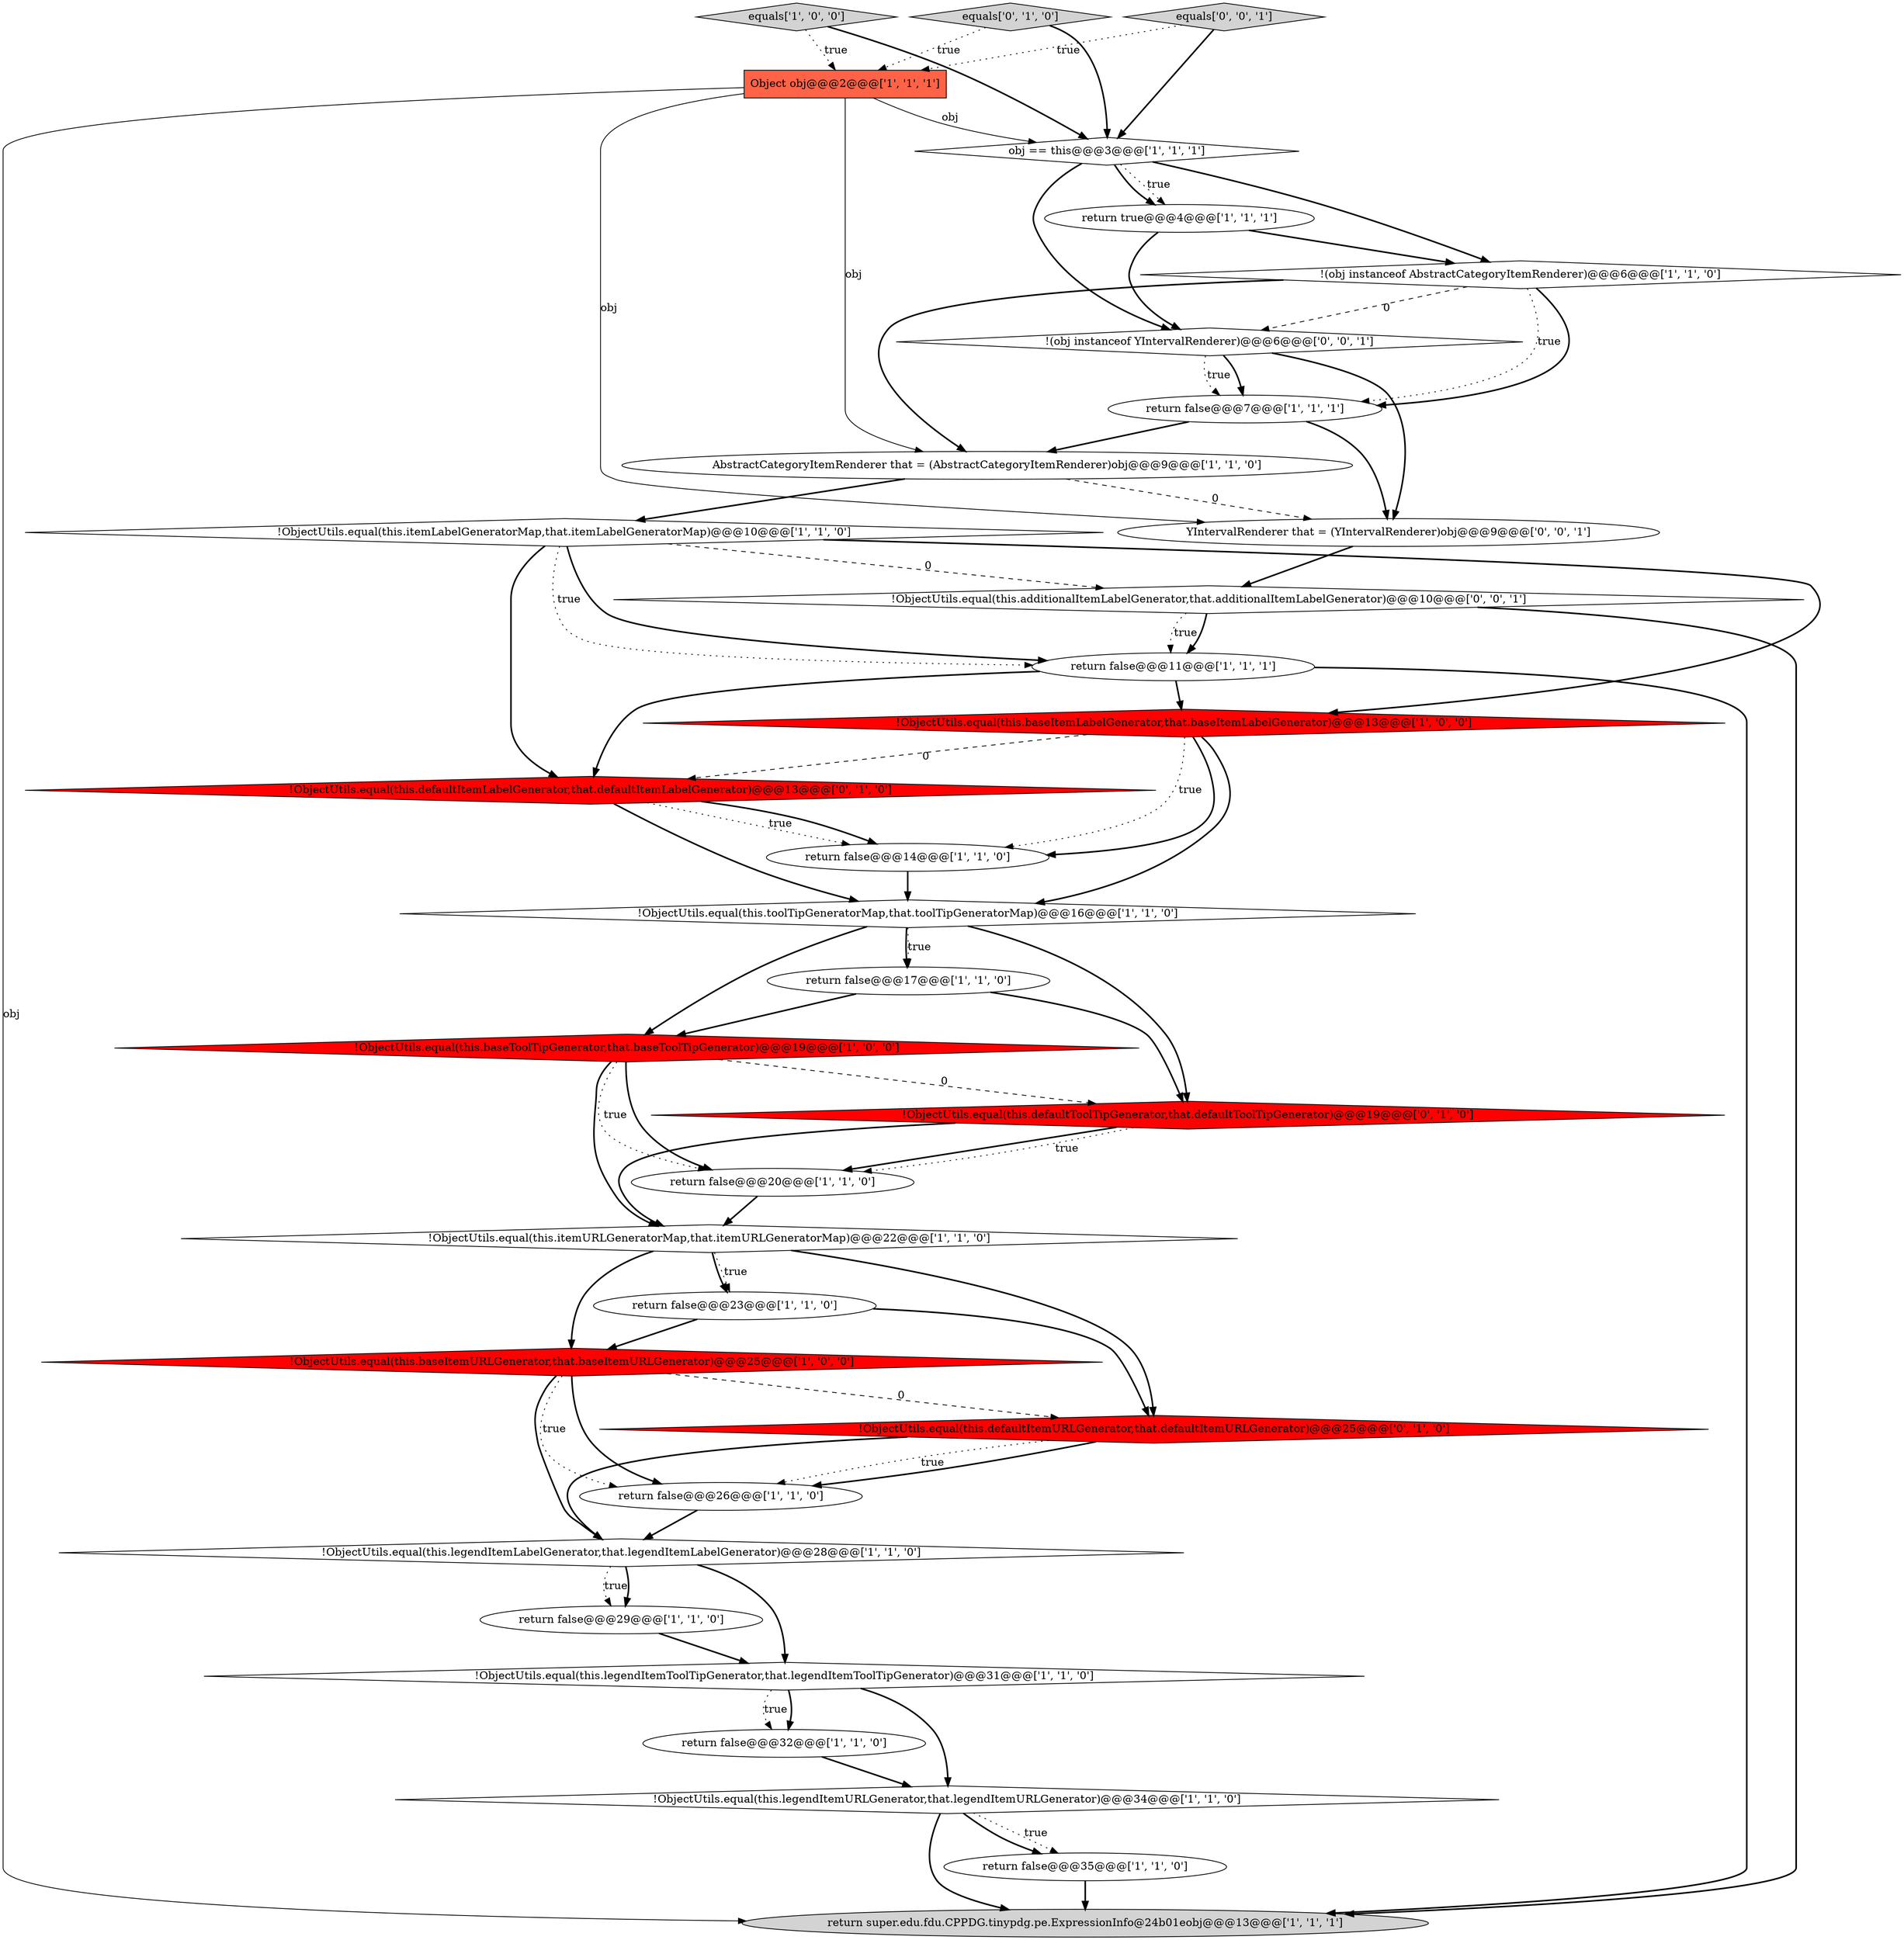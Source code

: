 digraph {
17 [style = filled, label = "!ObjectUtils.equal(this.toolTipGeneratorMap,that.toolTipGeneratorMap)@@@16@@@['1', '1', '0']", fillcolor = white, shape = diamond image = "AAA0AAABBB1BBB"];
26 [style = filled, label = "!ObjectUtils.equal(this.defaultItemLabelGenerator,that.defaultItemLabelGenerator)@@@13@@@['0', '1', '0']", fillcolor = red, shape = diamond image = "AAA1AAABBB2BBB"];
10 [style = filled, label = "return false@@@17@@@['1', '1', '0']", fillcolor = white, shape = ellipse image = "AAA0AAABBB1BBB"];
11 [style = filled, label = "Object obj@@@2@@@['1', '1', '1']", fillcolor = tomato, shape = box image = "AAA0AAABBB1BBB"];
0 [style = filled, label = "return false@@@32@@@['1', '1', '0']", fillcolor = white, shape = ellipse image = "AAA0AAABBB1BBB"];
21 [style = filled, label = "!ObjectUtils.equal(this.legendItemToolTipGenerator,that.legendItemToolTipGenerator)@@@31@@@['1', '1', '0']", fillcolor = white, shape = diamond image = "AAA0AAABBB1BBB"];
23 [style = filled, label = "return false@@@14@@@['1', '1', '0']", fillcolor = white, shape = ellipse image = "AAA0AAABBB1BBB"];
30 [style = filled, label = "equals['0', '0', '1']", fillcolor = lightgray, shape = diamond image = "AAA0AAABBB3BBB"];
13 [style = filled, label = "!(obj instanceof AbstractCategoryItemRenderer)@@@6@@@['1', '1', '0']", fillcolor = white, shape = diamond image = "AAA0AAABBB1BBB"];
2 [style = filled, label = "!ObjectUtils.equal(this.itemURLGeneratorMap,that.itemURLGeneratorMap)@@@22@@@['1', '1', '0']", fillcolor = white, shape = diamond image = "AAA0AAABBB1BBB"];
18 [style = filled, label = "return super.edu.fdu.CPPDG.tinypdg.pe.ExpressionInfo@24b01eobj@@@13@@@['1', '1', '1']", fillcolor = lightgray, shape = ellipse image = "AAA0AAABBB1BBB"];
1 [style = filled, label = "!ObjectUtils.equal(this.itemLabelGeneratorMap,that.itemLabelGeneratorMap)@@@10@@@['1', '1', '0']", fillcolor = white, shape = diamond image = "AAA0AAABBB1BBB"];
3 [style = filled, label = "!ObjectUtils.equal(this.baseItemLabelGenerator,that.baseItemLabelGenerator)@@@13@@@['1', '0', '0']", fillcolor = red, shape = diamond image = "AAA1AAABBB1BBB"];
14 [style = filled, label = "return false@@@26@@@['1', '1', '0']", fillcolor = white, shape = ellipse image = "AAA0AAABBB1BBB"];
7 [style = filled, label = "return true@@@4@@@['1', '1', '1']", fillcolor = white, shape = ellipse image = "AAA0AAABBB1BBB"];
27 [style = filled, label = "!ObjectUtils.equal(this.defaultItemURLGenerator,that.defaultItemURLGenerator)@@@25@@@['0', '1', '0']", fillcolor = red, shape = diamond image = "AAA1AAABBB2BBB"];
31 [style = filled, label = "!ObjectUtils.equal(this.additionalItemLabelGenerator,that.additionalItemLabelGenerator)@@@10@@@['0', '0', '1']", fillcolor = white, shape = diamond image = "AAA0AAABBB3BBB"];
15 [style = filled, label = "return false@@@35@@@['1', '1', '0']", fillcolor = white, shape = ellipse image = "AAA0AAABBB1BBB"];
6 [style = filled, label = "!ObjectUtils.equal(this.legendItemLabelGenerator,that.legendItemLabelGenerator)@@@28@@@['1', '1', '0']", fillcolor = white, shape = diamond image = "AAA0AAABBB1BBB"];
33 [style = filled, label = "YIntervalRenderer that = (YIntervalRenderer)obj@@@9@@@['0', '0', '1']", fillcolor = white, shape = ellipse image = "AAA0AAABBB3BBB"];
25 [style = filled, label = "equals['1', '0', '0']", fillcolor = lightgray, shape = diamond image = "AAA0AAABBB1BBB"];
9 [style = filled, label = "return false@@@7@@@['1', '1', '1']", fillcolor = white, shape = ellipse image = "AAA0AAABBB1BBB"];
19 [style = filled, label = "AbstractCategoryItemRenderer that = (AbstractCategoryItemRenderer)obj@@@9@@@['1', '1', '0']", fillcolor = white, shape = ellipse image = "AAA0AAABBB1BBB"];
5 [style = filled, label = "!ObjectUtils.equal(this.baseToolTipGenerator,that.baseToolTipGenerator)@@@19@@@['1', '0', '0']", fillcolor = red, shape = diamond image = "AAA1AAABBB1BBB"];
8 [style = filled, label = "return false@@@29@@@['1', '1', '0']", fillcolor = white, shape = ellipse image = "AAA0AAABBB1BBB"];
16 [style = filled, label = "!ObjectUtils.equal(this.legendItemURLGenerator,that.legendItemURLGenerator)@@@34@@@['1', '1', '0']", fillcolor = white, shape = diamond image = "AAA0AAABBB1BBB"];
22 [style = filled, label = "obj == this@@@3@@@['1', '1', '1']", fillcolor = white, shape = diamond image = "AAA0AAABBB1BBB"];
20 [style = filled, label = "return false@@@20@@@['1', '1', '0']", fillcolor = white, shape = ellipse image = "AAA0AAABBB1BBB"];
4 [style = filled, label = "return false@@@23@@@['1', '1', '0']", fillcolor = white, shape = ellipse image = "AAA0AAABBB1BBB"];
24 [style = filled, label = "!ObjectUtils.equal(this.baseItemURLGenerator,that.baseItemURLGenerator)@@@25@@@['1', '0', '0']", fillcolor = red, shape = diamond image = "AAA1AAABBB1BBB"];
28 [style = filled, label = "!ObjectUtils.equal(this.defaultToolTipGenerator,that.defaultToolTipGenerator)@@@19@@@['0', '1', '0']", fillcolor = red, shape = diamond image = "AAA1AAABBB2BBB"];
29 [style = filled, label = "equals['0', '1', '0']", fillcolor = lightgray, shape = diamond image = "AAA0AAABBB2BBB"];
12 [style = filled, label = "return false@@@11@@@['1', '1', '1']", fillcolor = white, shape = ellipse image = "AAA0AAABBB1BBB"];
32 [style = filled, label = "!(obj instanceof YIntervalRenderer)@@@6@@@['0', '0', '1']", fillcolor = white, shape = diamond image = "AAA0AAABBB3BBB"];
27->14 [style = dotted, label="true"];
7->32 [style = bold, label=""];
24->27 [style = dashed, label="0"];
25->22 [style = bold, label=""];
5->20 [style = bold, label=""];
28->20 [style = bold, label=""];
25->11 [style = dotted, label="true"];
19->1 [style = bold, label=""];
5->28 [style = dashed, label="0"];
1->12 [style = dotted, label="true"];
12->18 [style = bold, label=""];
1->12 [style = bold, label=""];
21->16 [style = bold, label=""];
23->17 [style = bold, label=""];
2->24 [style = bold, label=""];
31->12 [style = dotted, label="true"];
22->13 [style = bold, label=""];
13->9 [style = dotted, label="true"];
11->22 [style = solid, label="obj"];
17->5 [style = bold, label=""];
21->0 [style = bold, label=""];
26->17 [style = bold, label=""];
9->33 [style = bold, label=""];
21->0 [style = dotted, label="true"];
1->31 [style = dashed, label="0"];
22->7 [style = dotted, label="true"];
22->32 [style = bold, label=""];
26->23 [style = dotted, label="true"];
2->4 [style = bold, label=""];
22->7 [style = bold, label=""];
13->32 [style = dashed, label="0"];
3->23 [style = bold, label=""];
2->27 [style = bold, label=""];
14->6 [style = bold, label=""];
3->23 [style = dotted, label="true"];
17->10 [style = bold, label=""];
0->16 [style = bold, label=""];
16->18 [style = bold, label=""];
4->24 [style = bold, label=""];
3->26 [style = dashed, label="0"];
27->14 [style = bold, label=""];
28->20 [style = dotted, label="true"];
6->21 [style = bold, label=""];
1->3 [style = bold, label=""];
31->12 [style = bold, label=""];
32->33 [style = bold, label=""];
11->18 [style = solid, label="obj"];
32->9 [style = bold, label=""];
13->19 [style = bold, label=""];
11->33 [style = solid, label="obj"];
10->5 [style = bold, label=""];
6->8 [style = dotted, label="true"];
2->4 [style = dotted, label="true"];
9->19 [style = bold, label=""];
3->17 [style = bold, label=""];
12->3 [style = bold, label=""];
13->9 [style = bold, label=""];
30->11 [style = dotted, label="true"];
29->11 [style = dotted, label="true"];
16->15 [style = dotted, label="true"];
7->13 [style = bold, label=""];
16->15 [style = bold, label=""];
30->22 [style = bold, label=""];
10->28 [style = bold, label=""];
24->14 [style = dotted, label="true"];
32->9 [style = dotted, label="true"];
31->18 [style = bold, label=""];
12->26 [style = bold, label=""];
11->19 [style = solid, label="obj"];
1->26 [style = bold, label=""];
15->18 [style = bold, label=""];
27->6 [style = bold, label=""];
24->14 [style = bold, label=""];
20->2 [style = bold, label=""];
17->10 [style = dotted, label="true"];
28->2 [style = bold, label=""];
5->2 [style = bold, label=""];
17->28 [style = bold, label=""];
26->23 [style = bold, label=""];
4->27 [style = bold, label=""];
6->8 [style = bold, label=""];
8->21 [style = bold, label=""];
33->31 [style = bold, label=""];
5->20 [style = dotted, label="true"];
29->22 [style = bold, label=""];
24->6 [style = bold, label=""];
19->33 [style = dashed, label="0"];
}
